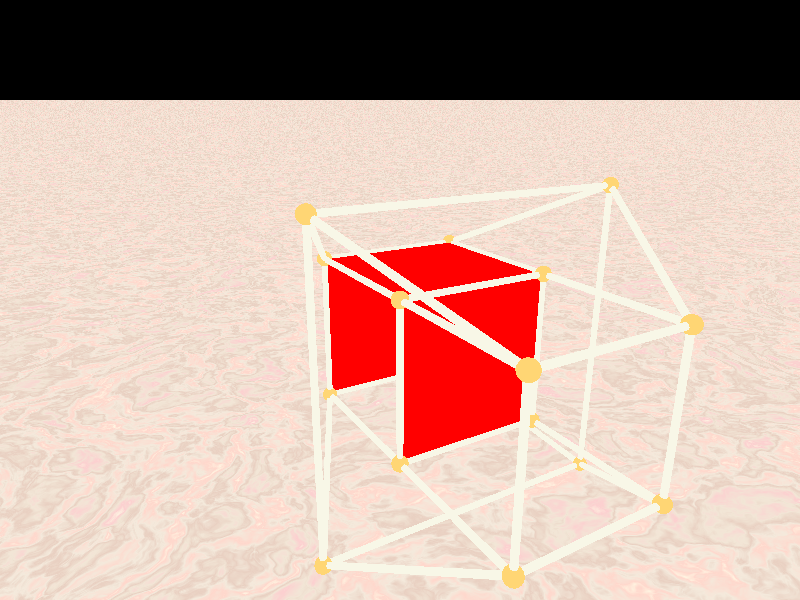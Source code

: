 #include "colors.inc"
#include "woods.inc"
#include "stones.inc"
#include "metals.inc"
#include "golds.inc"
#include "glass.inc"

camera {
  sky <0,0,1>          
  location  <0,  2, -3>  
  look_at   <0.0,1.0,0.0>   
}

//Place a light
light_source {
  <0, 10,-10>  //Change this if you want to put the light at a different point
  color White
}

light_source {
  <0, 0,-100>  //Change this if you want to put the light at a different point
  color 0.5*White
}

#declare L  = 1.0;

#declare v0  = < -L,0,0 >;
#declare v1  = <  0, -0.5*L, -0.5*L >;
#declare v2  = <  0,  1.5*L, -0.5*L >;
#declare v3  = < -L,L,0 >;

#declare v4  = < -L,0,L >;
#declare v5  = <  0,-0.5*L, 1.5*L >;
#declare v6  = <  0, 1.5*L, 1.5*L >;
#declare v7  = < -L,L,L >;

#declare v8  = <  L, 0, 0>;
#declare v9  = <  L, L, 0>;
#declare v10 = <  L, 0, L>;
#declare v11 = <  L, L, L>;

#declare v12  = <  0,0,0 >;
#declare v13  = <  0,L,0 >;
#declare v14  = <  0,0,L >;
#declare v15  = <  0,L,L >;

//Create a "floor"
plane {
  <0,1,0>,-1.1
  texture { T_Stone5 }
}

#declare cylRadius = 0.02;
#declare sphRadius = 0.05;

#declare node0 = sphere{v0, sphRadius};
#declare node1 = sphere{v1, sphRadius};
#declare node2 = sphere{v2, sphRadius};
#declare node3 = sphere{v3, sphRadius};
#declare node4 = sphere{v4, sphRadius};
#declare node5 = sphere{v5, sphRadius};
#declare node6 = sphere{v6, sphRadius};
#declare node7 = sphere{v7, sphRadius};

#declare node8  = sphere{v8,  sphRadius};
#declare node9  = sphere{v9,  sphRadius};
#declare node10 = sphere{v10, sphRadius};
#declare node11 = sphere{v11, sphRadius};

#declare node12 = sphere{v12, sphRadius};
#declare node13 = sphere{v13, sphRadius};
#declare node14 = sphere{v14, sphRadius};
#declare node15 = sphere{v15, sphRadius};

#declare edge_v0v1  = cylinder{v0,v1, cylRadius};
#declare edge_v0v3  = cylinder{v0,v3, cylRadius};
#declare edge_v0v4  = cylinder{v0,v4, cylRadius};

#declare edge_v1v2  = cylinder{v1,v2, cylRadius};
#declare edge_v1v5  = cylinder{v1,v5, cylRadius};
#declare edge_v2v3  = cylinder{v2,v3, cylRadius};

#declare edge_v2v6  = cylinder{v2,v6, cylRadius};
#declare edge_v3v7  = cylinder{v3,v7, cylRadius};
#declare edge_v4v5  = cylinder{v4,v5, cylRadius};
#declare edge_v4v7  = cylinder{v4,v7, cylRadius};
#declare edge_v5v6  = cylinder{v5,v6, cylRadius};
#declare edge_v6v7  = cylinder{v6,v7, cylRadius};

#declare edge_v1v8  = cylinder{v1,v8, cylRadius};
#declare edge_v2v9  = cylinder{v2,v9, cylRadius};
#declare edge_v5v10 = cylinder{v5,v10, cylRadius};
#declare edge_v6v11 = cylinder{v6,v11, cylRadius};

#declare edge_v8v9   = cylinder{v8,v9, cylRadius};
#declare edge_v8v10  = cylinder{v8,v10, cylRadius};
#declare edge_v9v11  = cylinder{v9,v11, cylRadius};
#declare edge_v10v11 = cylinder{v10,v11, cylRadius};

#declare edge_v0v12 = cylinder{v0,v12, cylRadius};
#declare edge_v3v13 = cylinder{v3,v13, cylRadius};
#declare edge_v4v14 = cylinder{v4,v14, cylRadius};
#declare edge_v7v15 = cylinder{v7,v15, cylRadius};

#declare edge_v8v12  = cylinder{v8,v12, cylRadius};
#declare edge_v9v13  = cylinder{v9,v13, cylRadius};
#declare edge_v10v14 = cylinder{v10,v14, cylRadius};
#declare edge_v11v15 = cylinder{v11,v15, cylRadius};

#declare edge_v12v14  = cylinder{v12,v14, cylRadius};
#declare edge_v12v13  = cylinder{v12,v13, cylRadius};
#declare edge_v14v15  = cylinder{v14,v15, cylRadius};
#declare edge_v13v15  = cylinder{v13,v15, cylRadius};

#declare XAxis  = 
object {
     cylinder{<0,0,0> ,<1,0,0> , cylRadius}
     pigment { color Red }
};

#declare YAxis  = 
object {
     cylinder{<0,0,0> ,<0,1,0> , cylRadius}
     pigment { color Green }
};

#declare ZAxis  = 
object {
     cylinder{<0,0,0> ,<0,0,1> , cylRadius}
     pigment { color Blue }
};

#declare Hex1Nodes = 
union { 
       object{node0}
       object{node1}
       object{node2}
       object{node3}
       object{node4}
       object{node5}
       object{node6}
       object{node7}
       texture {T_Gold_1A}
}

#declare Hex1Edges = 
union { 
       object{edge_v0v1}
       object{edge_v1v2}
       object{edge_v2v3}
       object{edge_v0v3}

       object{edge_v4v5}
       object{edge_v5v6}
       object{edge_v6v7}
       object{edge_v4v7}

       object{edge_v0v4}
       object{edge_v3v7}
       object{edge_v2v6}
       object{edge_v1v5}

       texture {T_Silver_1A}
}

#declare Hex2Nodes = 
union { 
       object{node8}
       object{node9}
       object{node10}
       object{node11}
       texture {T_Gold_1A}
}

#declare Hex2Edges = 
union { 
       object{edge_v1v8}
       object{edge_v8v9}
       object{edge_v2v9}

       object{edge_v5v10}
       object{edge_v10v11}
       object{edge_v6v11}

       object{edge_v8v10}
       object{edge_v9v11}

       texture {T_Silver_1A}
}

#declare BridgeNodes = 
union { 
       object{node12}
       object{node13}
       object{node14}
       object{node15}
       texture {T_Gold_1A}
}

#declare BridgeEdges = 
union { 
       object{edge_v0v12}
       object{edge_v3v13}
       object{edge_v4v14}
       object{edge_v7v15}

       object{edge_v8v12}
       object{edge_v9v13}
       object{edge_v10v14}
       object{edge_v11v15}

       object{edge_v12v14}
       object{edge_v12v13}
       object{edge_v14v15}
       object{edge_v13v15}

       texture {T_Silver_1A}
}

#declare Face_v0_v4_v7_v3 =  
union {
      object{ polygon{4, v0, v4, v7, v3} }
      pigment{ color Red }
      finish { phong 1.0 }
}

#declare Face_v3_v7_v15_v13 =  
union {
      object{ polygon{4, v3, v7, v15, v13} }
      pigment{ color Red }
      finish { phong 1.0 }
}

#declare Face_v12_v13_v15_v14 =  
union {
      object{ polygon{4, v12, v13, v15, v14} }
      pigment{ color Red }
      finish { phong 1.0 }
}

#declare Face4 =  
union {
      object{ polygon{4, v0, v12, v14, v4} }
      pigment{ color Red }
      finish { phong 1.0 }
}

#declare Face5 =  
union {
      object{ polygon{4, v4, v14, v15, v7} }
      pigment{ color Red }
      finish { phong 1.0 }
}

#declare Face6 =  
union {
      object{ polygon{4, v0, v12, v13, v3} }
      pigment{ color Red }
      finish { phong 1.0 }
}

#declare Hex3Faces = 
union {
     object { Face_v0_v4_v7_v3 }
     object { Face_v12_v13_v15_v14 }
     object { Face_v3_v7_v15_v13 }
}

#declare Scene = 
union {
     object {Hex1Nodes}
     object {Hex2Nodes}
     object {Hex1Edges}
     object {Hex2Edges}
     object {BridgeNodes}
     object {BridgeEdges}
     object {Hex3Faces}
     rotate<0,60,0>
}

Scene

